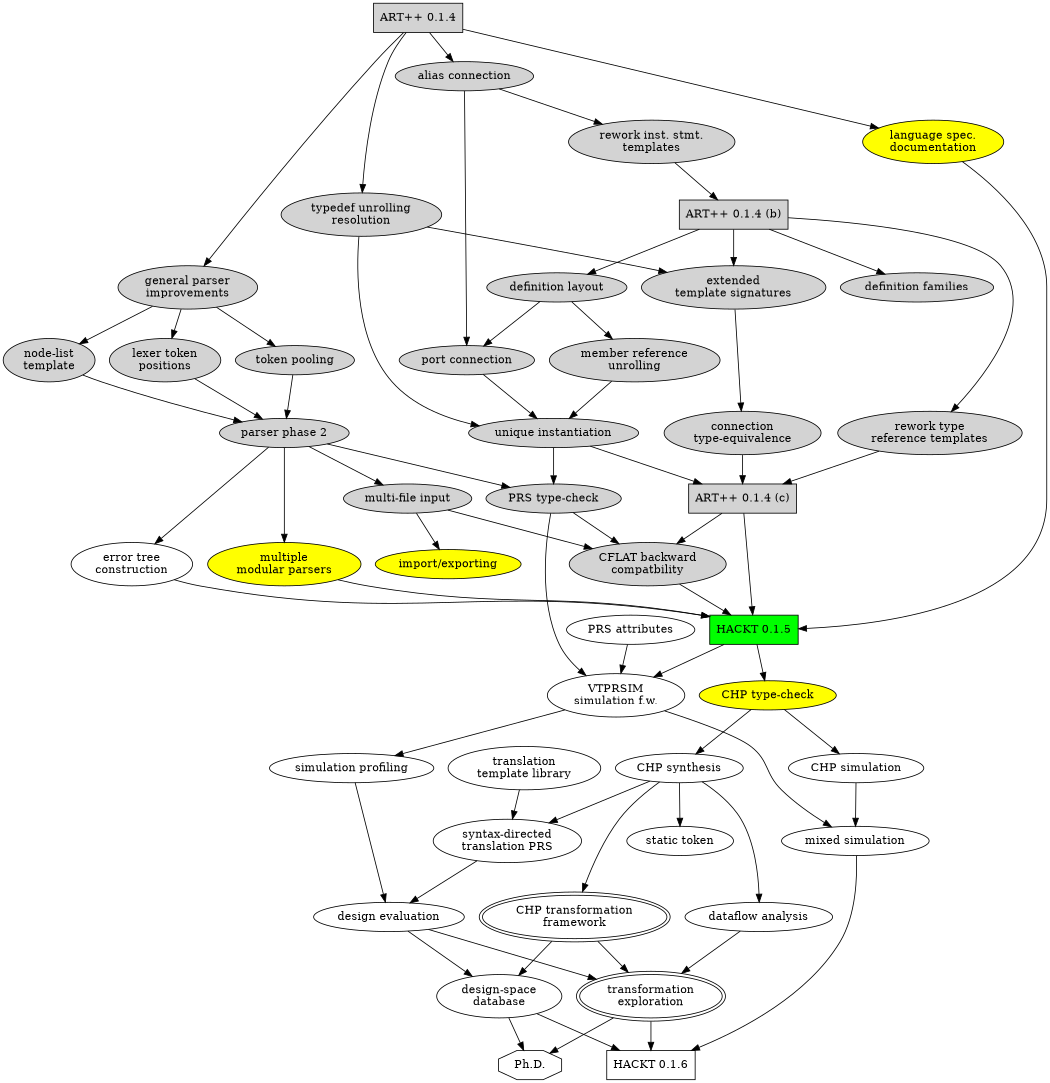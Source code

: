 # "DevelopmentPlan.dot"
#	$Id: DevelopmentPlan.dot,v 1.9 2005/12/10 03:55:37 fang Exp $

digraph G {
size="7,10";

ARTXX_00_01_04		[shape=box, style=filled, label="ART++ 0.1.4"];
ARTXX_00_01_04_b	[shape=box, style=filled, 
				label="ART++ 0.1.4 (b)"];
ARTXX_00_01_04_c	[shape=box, style=filled, label="ART++ 0.1.4 (c)"];
HACKT_00_01_05		[shape=box, style=filled, fillcolor=green,
				label="HACKT 0.1.5"];
HACKT_00_01_06		[label="HACKT 0.1.6", shape=box];
GRADUATION		[label="Ph.D.", shape=octagon];

DOCS_00_01_04		[shape=ellipse, style=filled, fillcolor=yellow, 
				label="language spec.\ndocumentation"];
PARSER_00_01_04		[shape=ellipse, style=filled, 
				label="general parser\nimprovements"];
LEX_00_01_04		[shape=ellipse, style=filled,
				label="lexer token\npositions"];
TOKENPOOL_00_01_04	[shape=ellipse, style=filled, label="token pooling"];
NODELIST_00_01_04	[shape=ellipse, style=filled, 
				label="node-list\ntemplate"];
PARSER_B_00_01_04	[shape=ellipse, style=filled,
				label="parser phase 2"];
MULTIFILE_00_01_04	[shape=ellipse, style=filled, label="multi-file input"];
IMPORT_00_01_05		[shape=ellipse, style=filled, fillcolor=yellow,
				label="import/exporting"];
UNIQUE_00_01_04		[shape=ellipse, style=filled, 
				label="unique instantiation"];
ALIAS_00_01_04		[shape=ellipse, style=filled, label="alias connection"];
PORT_00_01_04		[shape=ellipse, style=filled, label="port connection"];
MEMBER_00_01_04		[shape=ellipse, style=filled, label="member reference\nunrolling"];
TYPEDEF_00_01_04	[shape=ellipse, style=filled, label="typedef unrolling\nresolution"];
DEFFAMILY_00_01_04	[shape=ellipse, style=filled, 
				label="definition families"];
DEFLAYOUT_00_01_04	[shape=ellipse, style=filled,
				label="definition layout"];
INSTSTMT_00_01_04	[shape=ellipse, style=filled, 
				label="rework inst. stmt.\ntemplates"];
TYPEREF_00_01_04	[shape=ellipse, style=filled, 
				label="rework type\nreference templates"];
EXTTEMPLATE_00_01_04	[shape=ellipse, style=filled, label="extended\ntemplate signatures"];
CONNECTEQ_00_01_04	[shape=ellipse, style=filled, 
				label="connection\ntype-equivalence"];
CFLAT_00_01_04		[shape=ellipse, style=filled, 
				label="CFLAT backward\ncompatbility"];
PRS_00_01_04		[shape=ellipse, style=filled, label="PRS type-check"];
ERRORTREE_00_01_04	[shape=ellipse, label="error tree\nconstruction"];
MULTIPARSE_00_01_04	[shape=ellipse, style=filled, fillcolor=yellow, 
				label="multiple\nmodular parsers"];

ARTXX_00_01_04 -> DOCS_00_01_04;
ARTXX_00_01_04 -> PARSER_00_01_04;
ARTXX_00_01_04 -> ALIAS_00_01_04;
PARSER_00_01_04 -> LEX_00_01_04;
PARSER_00_01_04 -> TOKENPOOL_00_01_04;
PARSER_00_01_04 -> NODELIST_00_01_04;
LEX_00_01_04 -> PARSER_B_00_01_04;
TOKENPOOL_00_01_04 -> PARSER_B_00_01_04;
NODELIST_00_01_04 -> PARSER_B_00_01_04;
ALIAS_00_01_04 -> PORT_00_01_04;
PORT_00_01_04 -> UNIQUE_00_01_04;
MEMBER_00_01_04 -> UNIQUE_00_01_04;
UNIQUE_00_01_04 -> ARTXX_00_01_04_c;
ARTXX_00_01_04_b -> DEFLAYOUT_00_01_04;
ARTXX_00_01_04_b -> DEFFAMILY_00_01_04;
EXTTEMPLATE_00_01_04 -> CONNECTEQ_00_01_04;
ARTXX_00_01_04 -> TYPEDEF_00_01_04;
DEFLAYOUT_00_01_04 -> MEMBER_00_01_04;
DEFLAYOUT_00_01_04 -> PORT_00_01_04;
ALIAS_00_01_04 -> INSTSTMT_00_01_04;
INSTSTMT_00_01_04 -> ARTXX_00_01_04_b;
ARTXX_00_01_04_b -> EXTTEMPLATE_00_01_04;
ARTXX_00_01_04_b -> TYPEREF_00_01_04;
TYPEREF_00_01_04 -> ARTXX_00_01_04_c;
TYPEDEF_00_01_04 -> UNIQUE_00_01_04;
TYPEDEF_00_01_04 -> EXTTEMPLATE_00_01_04;
PARSER_B_00_01_04 -> PRS_00_01_04;
PARSER_B_00_01_04 -> MULTIFILE_00_01_04;
MULTIFILE_00_01_04 -> IMPORT_00_01_05;
UNIQUE_00_01_04 -> PRS_00_01_04;

ARTXX_00_01_04_c -> HACKT_00_01_05;
PRS_00_01_04 -> CFLAT_00_01_04;
ARTXX_00_01_04_c -> CFLAT_00_01_04;
MULTIFILE_00_01_04 -> CFLAT_00_01_04;
CONNECTEQ_00_01_04 -> ARTXX_00_01_04_c;
DOCS_00_01_04 -> HACKT_00_01_05;
PARSER_B_00_01_04 -> ERRORTREE_00_01_04;
ERRORTREE_00_01_04 -> HACKT_00_01_05;
PARSER_B_00_01_04 -> MULTIPARSE_00_01_04;
MULTIPARSE_00_01_04 -> HACKT_00_01_05;
CFLAT_00_01_04 -> HACKT_00_01_05;

CHP_00_01_05		[shape=ellipse, style=filled, fillcolor=yellow, 
				label="CHP type-check"];
CHPSYNTH_00_01_05	[shape=ellipse, label="CHP synthesis"];
CHPSIM_00_01_05		[shape=ellipse, label="CHP simulation"];
VTPRSIM_00_01_05	[shape=ellipse, label="VTPRSIM\nsimulation f.w."];
MIXSIM_00_01_05		[shape=ellipse, label="mixed simulation"];

PRS_ATTR		[label="PRS attributes", shape=ellipse];
CHP_ST			[label="static token", shape=ellipse];
CHP_DFA			[label="dataflow analysis", shape=ellipse];
XLAT_LIB		[label="translation\ntemplate library", shape=ellipse];
CHP_SDT			[label="syntax-directed\ntranslation PRS", 
				shape=ellipse];
SIMPROF			[label="simulation profiling", shape=ellipse];
CHPXFORM		[label="CHP transformation\nframework",
				shape=ellipse, peripheries=2];
PERF_EVAL		[label="design evaluation", shape=ellipse];
XFORM_XPLORE		[label="transformation\nexploration", shape=ellipse,
				peripheries=2]
DSPACE_DB		[label="design-space\ndatabase", shape=ellipse];

HACKT_00_01_05 -> CHP_00_01_05;
CHP_00_01_05 -> CHPSYNTH_00_01_05;
CHP_00_01_05 -> CHPSIM_00_01_05;
PRS_00_01_04 -> VTPRSIM_00_01_05;
HACKT_00_01_05 -> VTPRSIM_00_01_05;
VTPRSIM_00_01_05 -> MIXSIM_00_01_05;
VTPRSIM_00_01_05 -> SIMPROF;
CHPSIM_00_01_05 -> MIXSIM_00_01_05;
PRS_ATTR -> VTPRSIM_00_01_05;
CHPSYNTH_00_01_05 -> CHP_ST;
CHPSYNTH_00_01_05 -> CHP_DFA;
CHPSYNTH_00_01_05 -> CHP_SDT;
CHPSYNTH_00_01_05 -> CHPXFORM;
SIMPROF -> PERF_EVAL;
XLAT_LIB -> CHP_SDT;
CHP_SDT -> PERF_EVAL;
PERF_EVAL -> XFORM_XPLORE;
CHP_DFA -> XFORM_XPLORE;
CHPXFORM -> XFORM_XPLORE;
MIXSIM_00_01_05 -> HACKT_00_01_06;
XFORM_XPLORE -> HACKT_00_01_06;
PERF_EVAL -> DSPACE_DB;
CHPXFORM -> DSPACE_DB;
DSPACE_DB -> HACKT_00_01_06;
XFORM_XPLORE -> GRADUATION;
DSPACE_DB -> GRADUATION;


}

